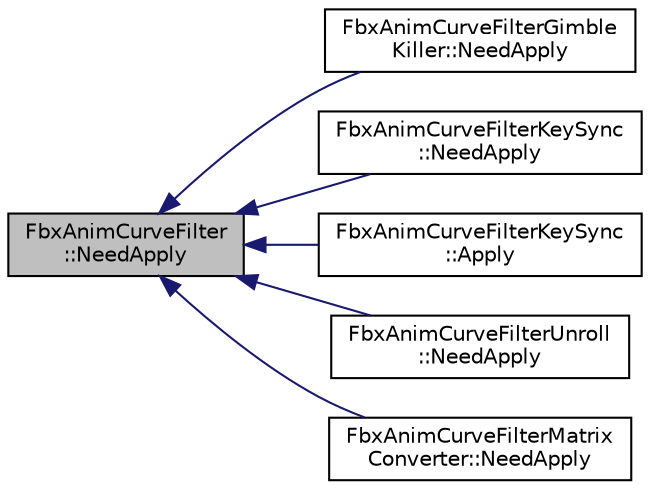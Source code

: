 digraph "FbxAnimCurveFilter::NeedApply"
{
  edge [fontname="Helvetica",fontsize="10",labelfontname="Helvetica",labelfontsize="10"];
  node [fontname="Helvetica",fontsize="10",shape=record];
  rankdir="LR";
  Node49 [label="FbxAnimCurveFilter\l::NeedApply",height=0.2,width=0.4,color="black", fillcolor="grey75", style="filled", fontcolor="black"];
  Node49 -> Node50 [dir="back",color="midnightblue",fontsize="10",style="solid",fontname="Helvetica"];
  Node50 [label="FbxAnimCurveFilterGimble\lKiller::NeedApply",height=0.2,width=0.4,color="black", fillcolor="white", style="filled",URL="$class_fbx_anim_curve_filter_gimble_killer.html#ad12554a479bc7a7cfd2fba457b051a5f"];
  Node49 -> Node51 [dir="back",color="midnightblue",fontsize="10",style="solid",fontname="Helvetica"];
  Node51 [label="FbxAnimCurveFilterKeySync\l::NeedApply",height=0.2,width=0.4,color="black", fillcolor="white", style="filled",URL="$class_fbx_anim_curve_filter_key_sync.html#a987ccf74bf3bdf7828812067d895950c"];
  Node49 -> Node52 [dir="back",color="midnightblue",fontsize="10",style="solid",fontname="Helvetica"];
  Node52 [label="FbxAnimCurveFilterKeySync\l::Apply",height=0.2,width=0.4,color="black", fillcolor="white", style="filled",URL="$class_fbx_anim_curve_filter_key_sync.html#ad85aff7b0cd6b4ce563002b6d52c0041"];
  Node49 -> Node53 [dir="back",color="midnightblue",fontsize="10",style="solid",fontname="Helvetica"];
  Node53 [label="FbxAnimCurveFilterUnroll\l::NeedApply",height=0.2,width=0.4,color="black", fillcolor="white", style="filled",URL="$class_fbx_anim_curve_filter_unroll.html#a1ab6063269085792ebaa82e0812ae362"];
  Node49 -> Node54 [dir="back",color="midnightblue",fontsize="10",style="solid",fontname="Helvetica"];
  Node54 [label="FbxAnimCurveFilterMatrix\lConverter::NeedApply",height=0.2,width=0.4,color="black", fillcolor="white", style="filled",URL="$class_fbx_anim_curve_filter_matrix_converter.html#a7cae8d7e31ab1cf2437de8636a5b4916"];
}
